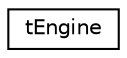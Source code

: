 digraph "Graphical Class Hierarchy"
{
  edge [fontname="Helvetica",fontsize="10",labelfontname="Helvetica",labelfontsize="10"];
  node [fontname="Helvetica",fontsize="10",shape=record];
  rankdir="LR";
  Node1 [label="tEngine",height=0.2,width=0.4,color="black", fillcolor="white", style="filled",URL="$structt_engine.html"];
}
